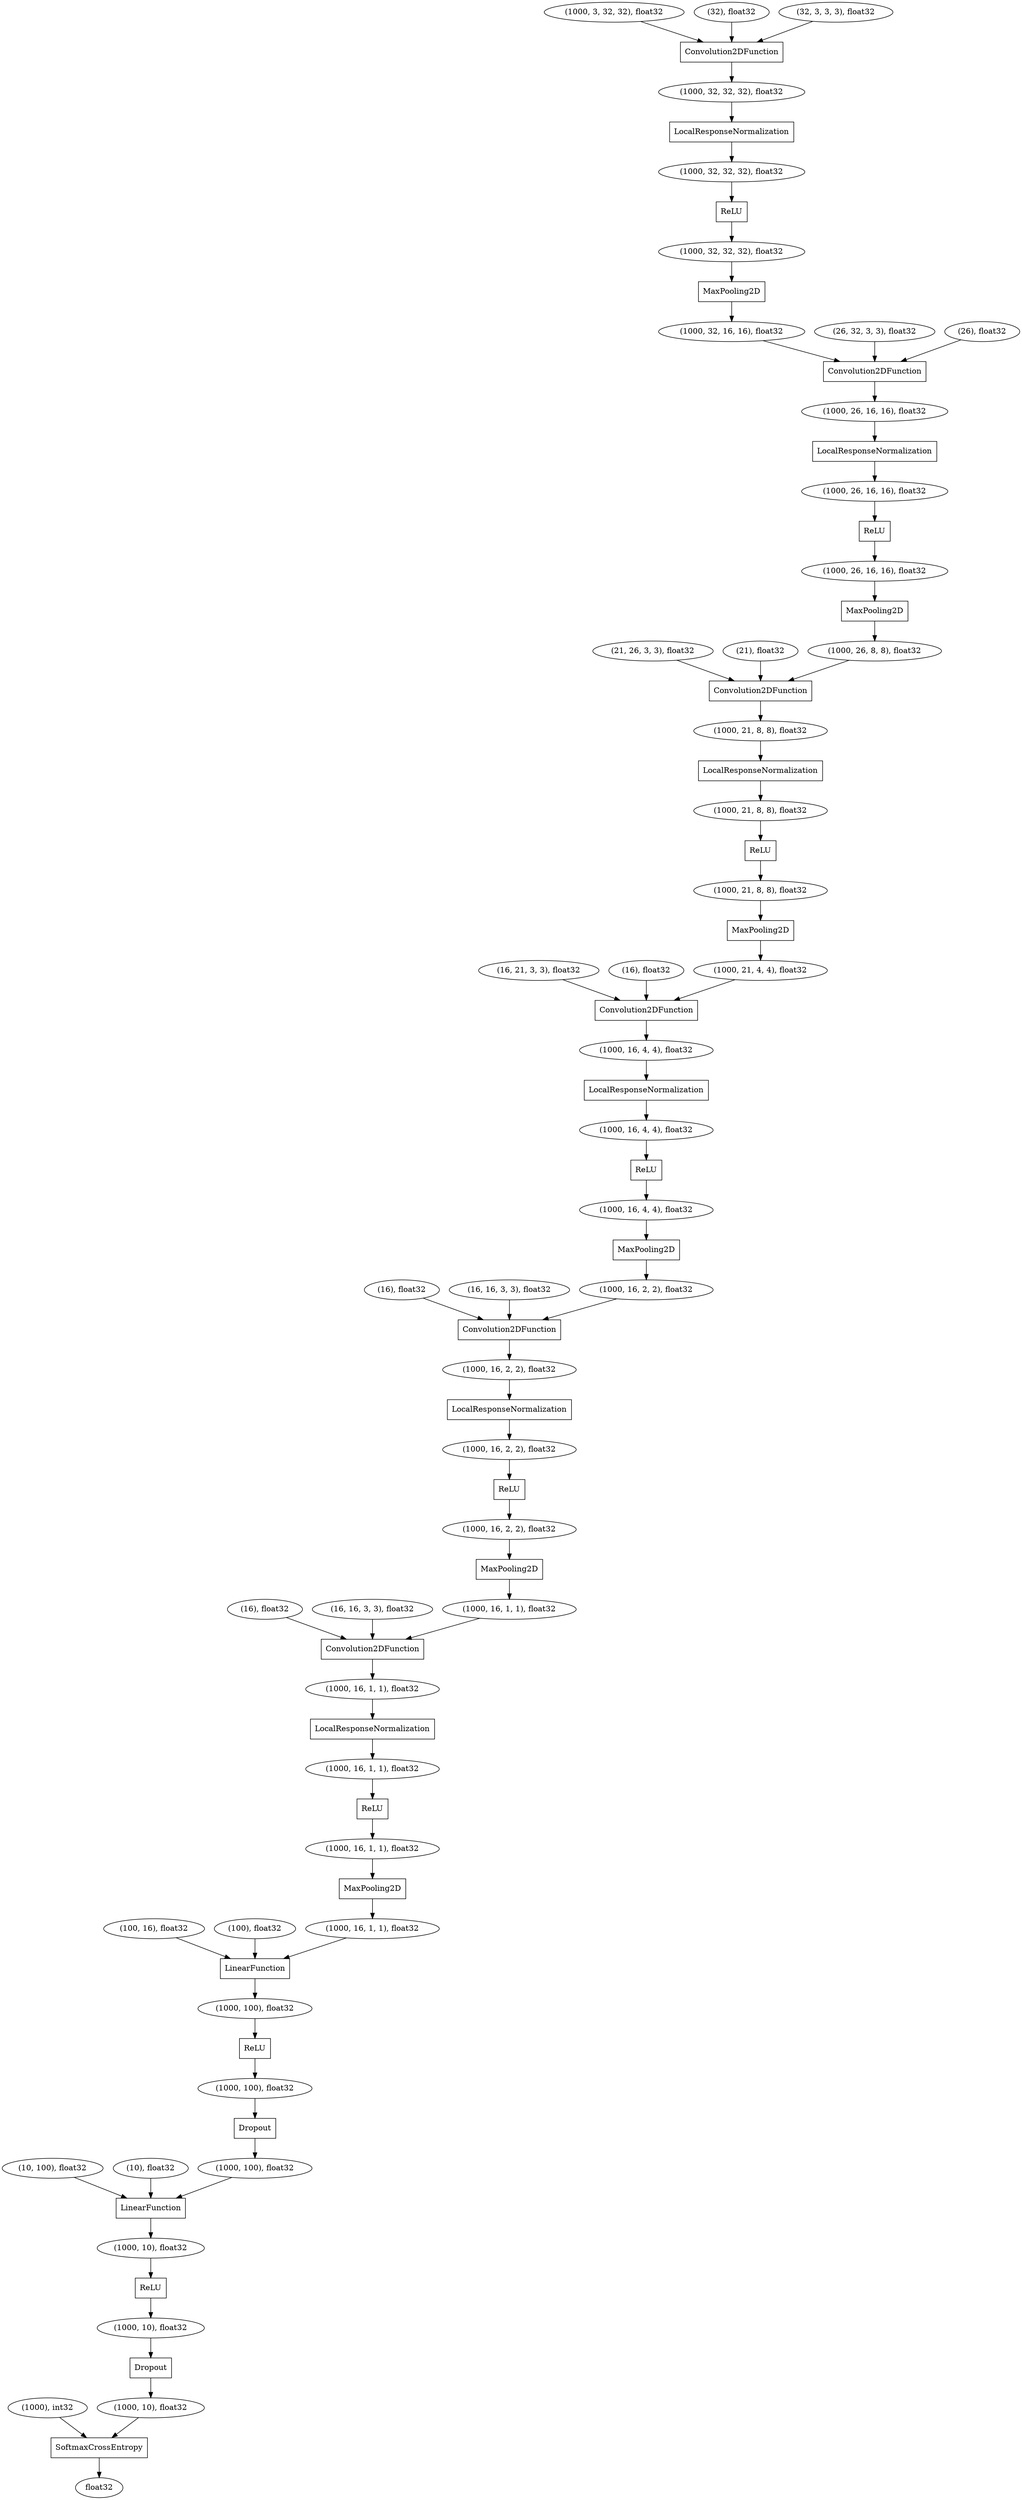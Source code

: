 digraph graphname{140419866526544 [shape="oval",label="(1000, 26, 16, 16), float32"];140419866130448 [shape="box",label="ReLU"];140419866527376 [shape="oval",label="(1000, 21, 8, 8), float32"];140419866648656 [shape="oval",label="(1000, 3, 32, 32), float32"];140419866528784 [shape="box",label="ReLU"];140419866130576 [shape="oval",label="(1000, 16, 1, 1), float32"];140419866130640 [shape="box",label="ReLU"];140419866130064 [shape="box",label="Convolution2DFunction"];140419866130704 [shape="box",label="MaxPooling2D"];140419866129040 [shape="oval",label="(1000, 16, 2, 2), float32"];140419866648912 [shape="box",label="LinearFunction"];140419866528144 [shape="box",label="MaxPooling2D"];140419866528400 [shape="box",label="Convolution2DFunction"];140419865603600 [shape="oval",label="(16), float32"];140419866649040 [shape="oval",label="(1000, 32, 32, 32), float32"];140419866130896 [shape="oval",label="(1000, 100), float32"];140419866527312 [shape="oval",label="(1000, 26, 8, 8), float32"];140419866528272 [shape="oval",label="(1000, 16, 4, 4), float32"];140419915842128 [shape="box",label="Convolution2DFunction"];140419866648976 [shape="box",label="LocalResponseNormalization"];140419866128976 [shape="oval",label="(1000, 16, 2, 2), float32"];140419866527504 [shape="box",label="Convolution2DFunction"];140419866131088 [shape="oval",label="(1000, 100), float32"];140419865602640 [shape="oval",label="(32), float32"];140419866321232 [shape="oval",label="float32"];140419866129104 [shape="box",label="LocalResponseNormalization"];140419865603536 [shape="oval",label="(16, 16, 3, 3), float32"];140419866528208 [shape="oval",label="(1000, 21, 4, 4), float32"];140419866129168 [shape="box",label="Convolution2DFunction"];140419865603408 [shape="oval",label="(16), float32"];140419866528336 [shape="box",label="LocalResponseNormalization"];140419866528592 [shape="oval",label="(1000, 16, 4, 4), float32"];140419866527120 [shape="oval",label="(1000, 26, 16, 16), float32"];140419866129552 [shape="box",label="ReLU"];140419866131344 [shape="box",label="Dropout"];140419865603344 [shape="oval",label="(16, 16, 3, 3), float32"];140419866129360 [shape="oval",label="(1000, 16, 2, 2), float32"];140419866129680 [shape="oval",label="(1000, 16, 2, 2), float32"];140419866132304 [shape="oval",label="(1000, 10), float32"];140419866131472 [shape="box",label="LinearFunction"];140419866526224 [shape="oval",label="(1000, 32, 32, 32), float32"];140419866525968 [shape="box",label="ReLU"];140419865603152 [shape="oval",label="(16, 21, 3, 3), float32"];140419866526992 [shape="box",label="ReLU"];140419866129936 [shape="oval",label="(1000, 16, 1, 1), float32"];140419866528016 [shape="oval",label="(1000, 21, 8, 8), float32"];140419866131600 [shape="oval",label="(1000, 100), float32"];140419865603216 [shape="oval",label="(16), float32"];140419866527440 [shape="box",label="LocalResponseNormalization"];140420176883152 [shape="oval",label="(1000, 32, 16, 16), float32"];140419866131664 [shape="oval",label="(1000, 10), float32"];140419866528976 [shape="oval",label="(1000, 16, 4, 4), float32"];140419866131728 [shape="box",label="ReLU"];140419866527248 [shape="box",label="MaxPooling2D"];140419865602576 [shape="oval",label="(32, 3, 3, 3), float32"];140419866131792 [shape="oval",label="(1000, 10), float32"];140419865602960 [shape="oval",label="(21, 26, 3, 3), float32"];140419866527888 [shape="box",label="ReLU"];140419866129808 [shape="box",label="MaxPooling2D"];140419866528912 [shape="box",label="MaxPooling2D"];140419865602768 [shape="oval",label="(26, 32, 3, 3), float32"];140419866129872 [shape="oval",label="(1000, 16, 1, 1), float32"];140419866526800 [shape="oval",label="(1000, 26, 16, 16), float32"];140419866130000 [shape="box",label="LocalResponseNormalization"];140419866131984 [shape="box",label="SoftmaxCrossEntropy"];140419865603664 [shape="oval",label="(100, 16), float32"];140419866648848 [shape="oval",label="(1000), int32"];140419865603728 [shape="oval",label="(100), float32"];140419866648720 [shape="box",label="Convolution2DFunction"];140419866526160 [shape="oval",label="(1000, 32, 32, 32), float32"];140419866132176 [shape="box",label="Dropout"];140419865603024 [shape="oval",label="(21), float32"];140419865603856 [shape="oval",label="(10, 100), float32"];140420176883280 [shape="box",label="LocalResponseNormalization"];140419865603920 [shape="oval",label="(10), float32"];140419866130256 [shape="oval",label="(1000, 16, 1, 1), float32"];140419866526352 [shape="box",label="MaxPooling2D"];140419865602832 [shape="oval",label="(26), float32"];140419866527696 [shape="oval",label="(1000, 21, 8, 8), float32"];140419866130768 [shape="oval",label="(1000, 16, 1, 1), float32"];140419866128976 -> 140419866129168;140419865602832 -> 140419915842128;140419866528784 -> 140419866528976;140419866528016 -> 140419866528144;140419866131600 -> 140419866131472;140419866528144 -> 140419866528208;140419865603728 -> 140419866648912;140419866129360 -> 140419866129104;140419866527440 -> 140419866527376;140419866129168 -> 140419866129360;140419866648848 -> 140419866131984;140419866131664 -> 140419866131728;140419866527696 -> 140419866527440;140419866130896 -> 140419866130640;140419865603408 -> 140419866129168;140419866130640 -> 140419866131088;140419866527888 -> 140419866528016;140419866131088 -> 140419866131344;140419866527248 -> 140419866527312;140419866130768 -> 140419866648912;140419866528400 -> 140419866528592;140419865603152 -> 140419866528400;140420176883280 -> 140419866526544;140419865603536 -> 140419866130064;140419866129936 -> 140419866130448;140419866528912 -> 140419866128976;140419866130704 -> 140419866130768;140419866526992 -> 140419866527120;140419866132304 -> 140419866131984;140419866528208 -> 140419866528400;140420176883152 -> 140419915842128;140419866526224 -> 140419866525968;140419866649040 -> 140419866648976;140419866132176 -> 140419866132304;140419865603024 -> 140419866527504;140419866526352 -> 140420176883152;140419865603664 -> 140419866648912;140419865603920 -> 140419866131472;140419866129680 -> 140419866129808;140419865602768 -> 140419915842128;140419866131792 -> 140419866132176;140419866527376 -> 140419866527888;140419866130576 -> 140419866130704;140419866129808 -> 140419866129872;140419866526160 -> 140419866526352;140419866130256 -> 140419866130000;140419865602640 -> 140419866648720;140419866525968 -> 140419866526160;140419866131472 -> 140419866131664;140419866528592 -> 140419866528336;140419866129040 -> 140419866129552;140419865603216 -> 140419866528400;140419866648656 -> 140419866648720;140419866129552 -> 140419866129680;140419866526800 -> 140420176883280;140419866130448 -> 140419866130576;140419866527504 -> 140419866527696;140419866528976 -> 140419866528912;140419866130000 -> 140419866129936;140419866528336 -> 140419866528272;140419866648912 -> 140419866130896;140419866527312 -> 140419866527504;140419866131344 -> 140419866131600;140419866526544 -> 140419866526992;140419866648976 -> 140419866526224;140419866131984 -> 140419866321232;140419865602960 -> 140419866527504;140419866528272 -> 140419866528784;140419866648720 -> 140419866649040;140419866129872 -> 140419866130064;140419865603344 -> 140419866129168;140419865603856 -> 140419866131472;140419866131728 -> 140419866131792;140419866527120 -> 140419866527248;140419866130064 -> 140419866130256;140419866129104 -> 140419866129040;140419865602576 -> 140419866648720;140419915842128 -> 140419866526800;140419865603600 -> 140419866130064;}